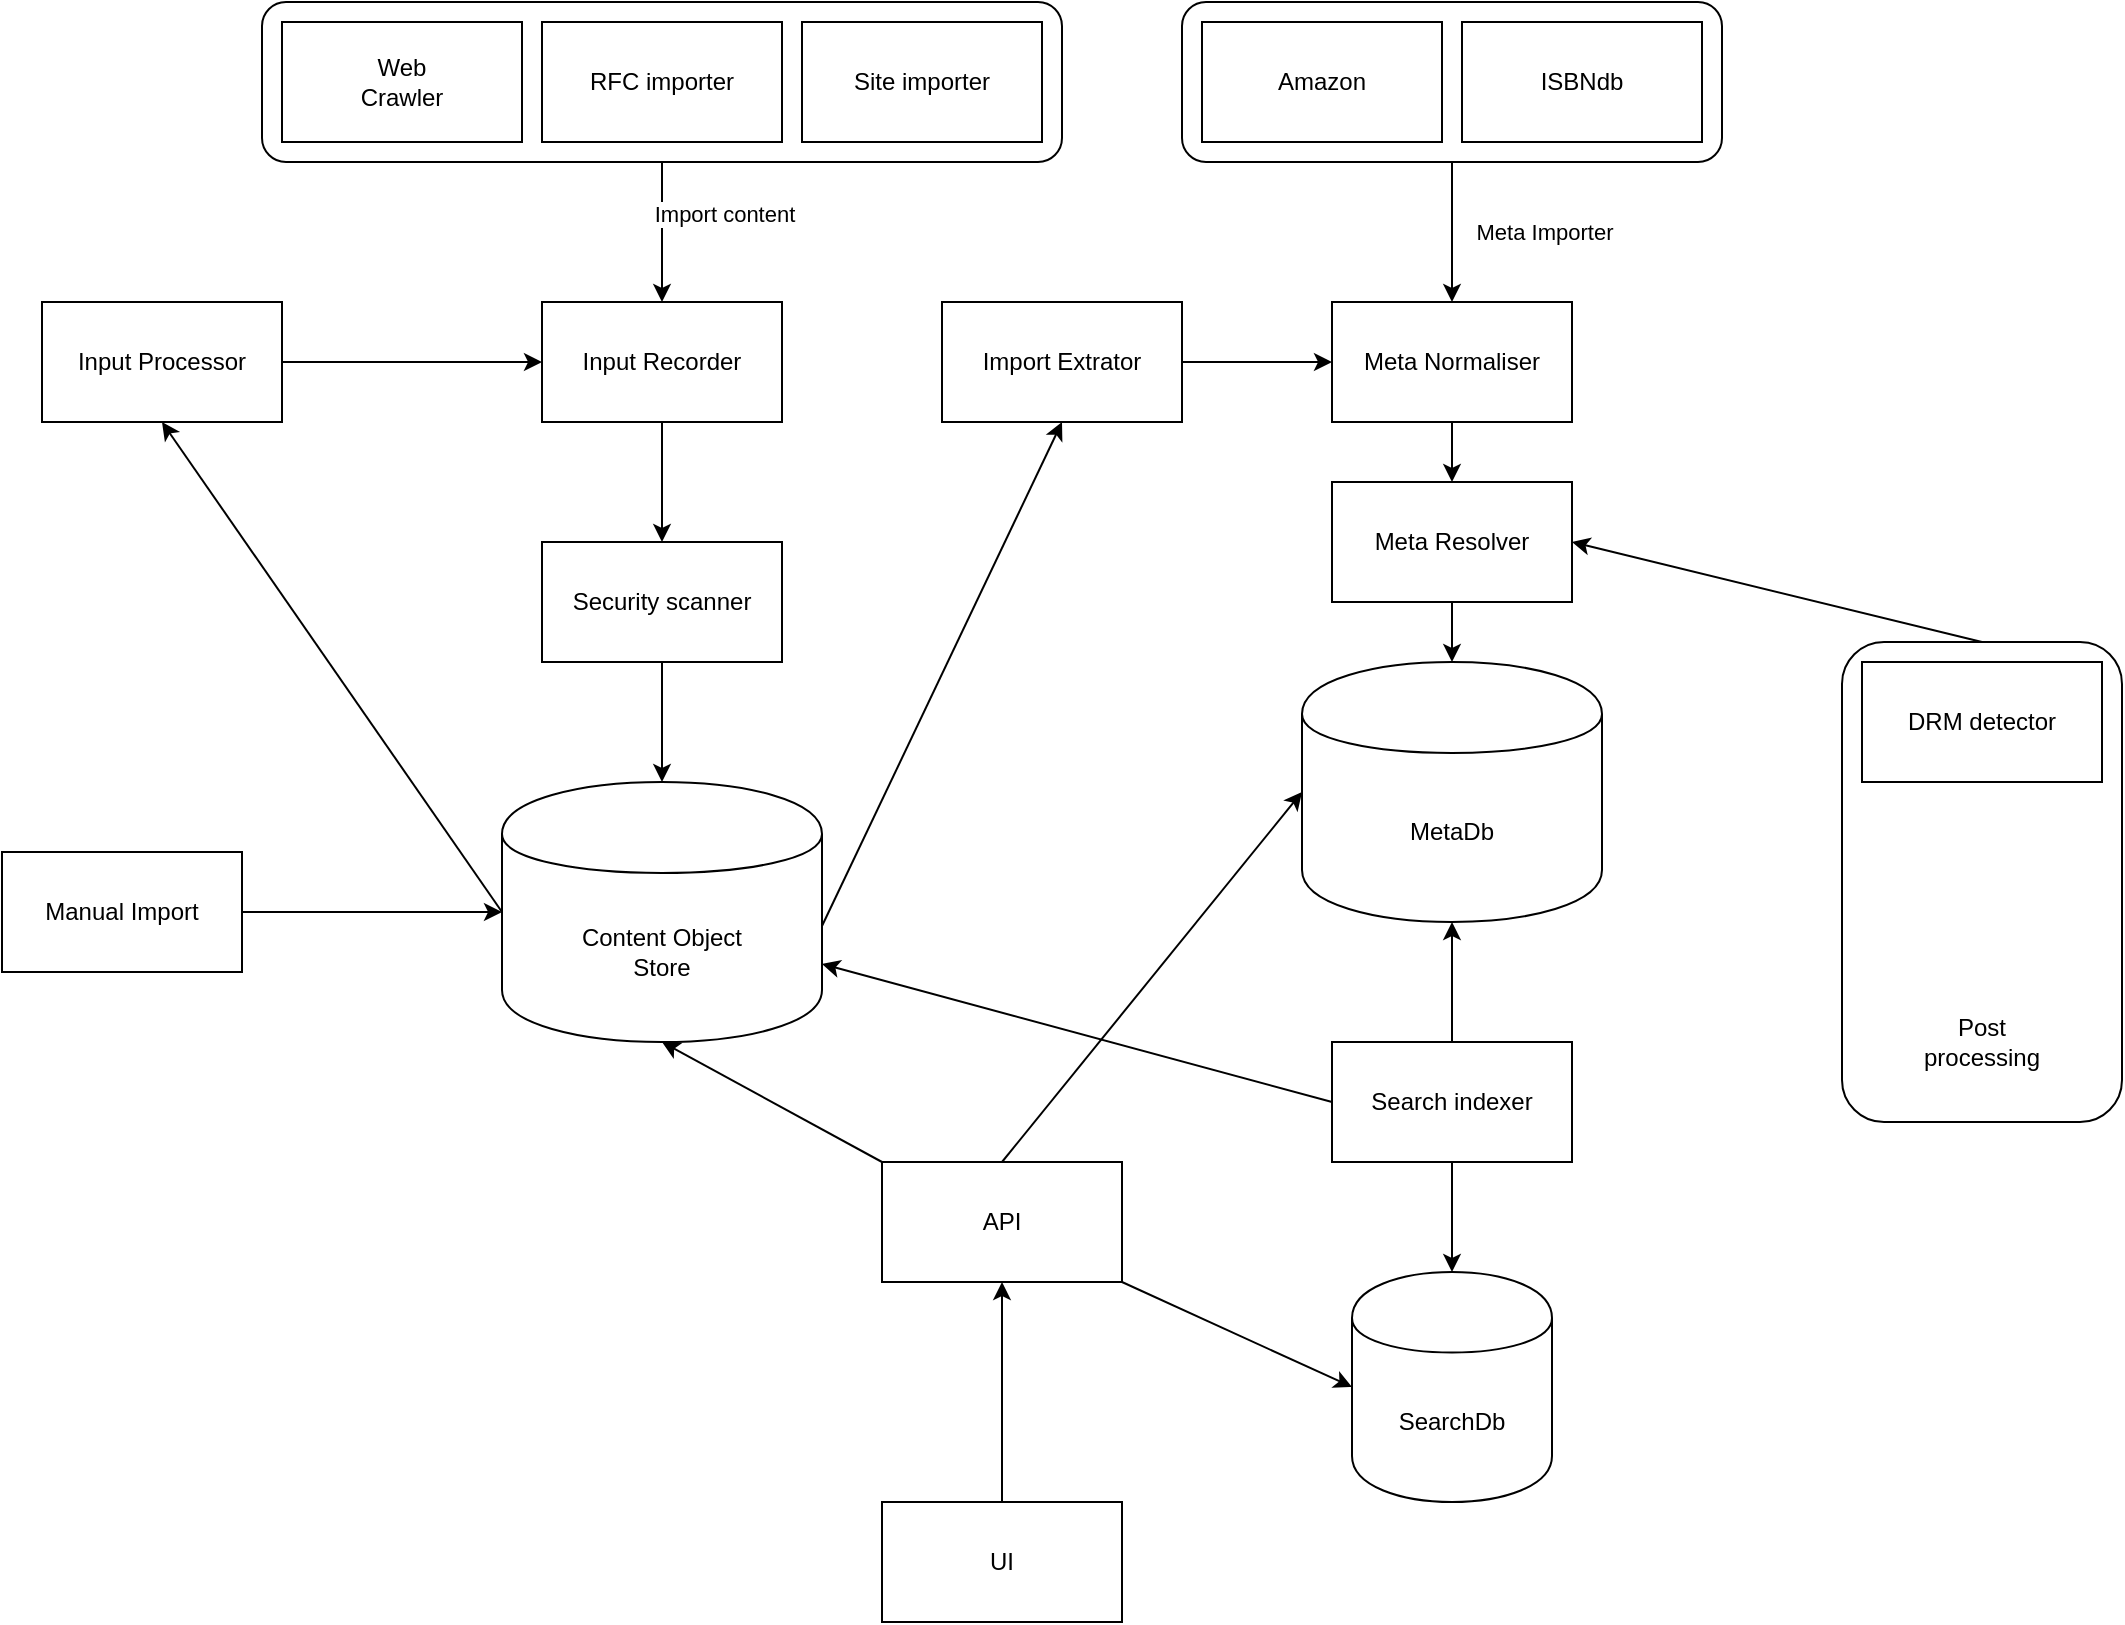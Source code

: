 <mxfile version="13.1.0" type="device"><diagram id="B_D8PbMG8CxomVoJdEJU" name="Page-1"><mxGraphModel dx="2064" dy="1124" grid="1" gridSize="10" guides="1" tooltips="1" connect="1" arrows="1" fold="1" page="1" pageScale="1" pageWidth="1600" pageHeight="1200" math="0" shadow="0"><root><mxCell id="0"/><mxCell id="1" parent="0"/><mxCell id="2D2SsRvG7U8mOf-ngUd1-4" value="" style="endArrow=classic;html=1;exitX=0.5;exitY=1;exitDx=0;exitDy=0;entryX=0.5;entryY=0;entryDx=0;entryDy=0;" edge="1" parent="1" source="2D2SsRvG7U8mOf-ngUd1-20" target="2D2SsRvG7U8mOf-ngUd1-26"><mxGeometry width="50" height="50" relative="1" as="geometry"><mxPoint x="620" y="280" as="sourcePoint"/><mxPoint x="630" y="270" as="targetPoint"/></mxGeometry></mxCell><mxCell id="2D2SsRvG7U8mOf-ngUd1-5" value="Import content" style="edgeLabel;html=1;align=center;verticalAlign=middle;resizable=0;points=[];" vertex="1" connectable="0" parent="2D2SsRvG7U8mOf-ngUd1-4"><mxGeometry x="0.238" y="-1" relative="1" as="geometry"><mxPoint x="31.25" y="-17.32" as="offset"/></mxGeometry></mxCell><mxCell id="2D2SsRvG7U8mOf-ngUd1-8" value="" style="endArrow=classic;html=1;exitX=0.5;exitY=1;exitDx=0;exitDy=0;entryX=0.5;entryY=0;entryDx=0;entryDy=0;" edge="1" parent="1" source="2D2SsRvG7U8mOf-ngUd1-29" target="2D2SsRvG7U8mOf-ngUd1-31"><mxGeometry width="50" height="50" relative="1" as="geometry"><mxPoint x="1060" y="240" as="sourcePoint"/><mxPoint x="1030" y="340" as="targetPoint"/></mxGeometry></mxCell><mxCell id="2D2SsRvG7U8mOf-ngUd1-9" value="Meta Importer" style="edgeLabel;html=1;align=center;verticalAlign=middle;resizable=0;points=[];" vertex="1" connectable="0" parent="2D2SsRvG7U8mOf-ngUd1-8"><mxGeometry x="0.446" y="-2" relative="1" as="geometry"><mxPoint x="48" y="-16" as="offset"/></mxGeometry></mxCell><mxCell id="2D2SsRvG7U8mOf-ngUd1-10" value="Security scanner" style="rounded=0;whiteSpace=wrap;html=1;" vertex="1" parent="1"><mxGeometry x="570" y="410" width="120" height="60" as="geometry"/></mxCell><mxCell id="2D2SsRvG7U8mOf-ngUd1-12" value="Manual Import" style="rounded=0;whiteSpace=wrap;html=1;" vertex="1" parent="1"><mxGeometry x="300" y="565" width="120" height="60" as="geometry"/></mxCell><mxCell id="2D2SsRvG7U8mOf-ngUd1-13" value="API" style="rounded=0;whiteSpace=wrap;html=1;" vertex="1" parent="1"><mxGeometry x="740" y="720" width="120" height="60" as="geometry"/></mxCell><mxCell id="2D2SsRvG7U8mOf-ngUd1-14" value="UI" style="rounded=0;whiteSpace=wrap;html=1;" vertex="1" parent="1"><mxGeometry x="740" y="890" width="120" height="60" as="geometry"/></mxCell><mxCell id="2D2SsRvG7U8mOf-ngUd1-17" value="MetaDb" style="shape=cylinder;whiteSpace=wrap;html=1;boundedLbl=1;backgroundOutline=1;" vertex="1" parent="1"><mxGeometry x="950" y="470" width="150" height="130" as="geometry"/></mxCell><mxCell id="2D2SsRvG7U8mOf-ngUd1-18" value="&lt;div&gt;Content Object&lt;/div&gt;&lt;div&gt;Store&lt;br&gt;&lt;/div&gt;" style="shape=cylinder;whiteSpace=wrap;html=1;boundedLbl=1;backgroundOutline=1;" vertex="1" parent="1"><mxGeometry x="550" y="530" width="160" height="130" as="geometry"/></mxCell><mxCell id="2D2SsRvG7U8mOf-ngUd1-19" value="SearchDb" style="shape=cylinder;whiteSpace=wrap;html=1;boundedLbl=1;backgroundOutline=1;" vertex="1" parent="1"><mxGeometry x="975" y="775" width="100" height="115" as="geometry"/></mxCell><mxCell id="2D2SsRvG7U8mOf-ngUd1-22" value="Input Processor" style="rounded=0;whiteSpace=wrap;html=1;" vertex="1" parent="1"><mxGeometry x="320" y="290" width="120" height="60" as="geometry"/></mxCell><mxCell id="2D2SsRvG7U8mOf-ngUd1-23" value="" style="endArrow=classic;html=1;exitX=1;exitY=0.5;exitDx=0;exitDy=0;entryX=0;entryY=0.5;entryDx=0;entryDy=0;" edge="1" parent="1" source="2D2SsRvG7U8mOf-ngUd1-12" target="2D2SsRvG7U8mOf-ngUd1-18"><mxGeometry width="50" height="50" relative="1" as="geometry"><mxPoint x="450" y="630" as="sourcePoint"/><mxPoint x="500" y="580" as="targetPoint"/></mxGeometry></mxCell><mxCell id="2D2SsRvG7U8mOf-ngUd1-24" value="" style="endArrow=classic;html=1;exitX=0;exitY=0.5;exitDx=0;exitDy=0;entryX=0.5;entryY=1;entryDx=0;entryDy=0;" edge="1" parent="1" source="2D2SsRvG7U8mOf-ngUd1-18" target="2D2SsRvG7U8mOf-ngUd1-22"><mxGeometry width="50" height="50" relative="1" as="geometry"><mxPoint x="480" y="580" as="sourcePoint"/><mxPoint x="530" y="530" as="targetPoint"/></mxGeometry></mxCell><mxCell id="2D2SsRvG7U8mOf-ngUd1-25" value="" style="endArrow=classic;html=1;exitX=1;exitY=0.5;exitDx=0;exitDy=0;entryX=0;entryY=0.5;entryDx=0;entryDy=0;" edge="1" parent="1" source="2D2SsRvG7U8mOf-ngUd1-22" target="2D2SsRvG7U8mOf-ngUd1-26"><mxGeometry width="50" height="50" relative="1" as="geometry"><mxPoint x="500" y="340" as="sourcePoint"/><mxPoint x="600" y="280" as="targetPoint"/></mxGeometry></mxCell><mxCell id="2D2SsRvG7U8mOf-ngUd1-26" value="Input Recorder" style="rounded=0;whiteSpace=wrap;html=1;" vertex="1" parent="1"><mxGeometry x="570" y="290" width="120" height="60" as="geometry"/></mxCell><mxCell id="2D2SsRvG7U8mOf-ngUd1-27" value="" style="endArrow=classic;html=1;exitX=0.5;exitY=1;exitDx=0;exitDy=0;entryX=0.5;entryY=0;entryDx=0;entryDy=0;" edge="1" parent="1" source="2D2SsRvG7U8mOf-ngUd1-26" target="2D2SsRvG7U8mOf-ngUd1-10"><mxGeometry width="50" height="50" relative="1" as="geometry"><mxPoint x="650" y="410" as="sourcePoint"/><mxPoint x="700" y="360" as="targetPoint"/></mxGeometry></mxCell><mxCell id="2D2SsRvG7U8mOf-ngUd1-28" value="" style="endArrow=classic;html=1;exitX=0.5;exitY=1;exitDx=0;exitDy=0;entryX=0.5;entryY=0;entryDx=0;entryDy=0;" edge="1" parent="1" source="2D2SsRvG7U8mOf-ngUd1-10" target="2D2SsRvG7U8mOf-ngUd1-18"><mxGeometry width="50" height="50" relative="1" as="geometry"><mxPoint x="750" y="540" as="sourcePoint"/><mxPoint x="800" y="490" as="targetPoint"/></mxGeometry></mxCell><mxCell id="2D2SsRvG7U8mOf-ngUd1-31" value="Meta Normaliser" style="rounded=0;whiteSpace=wrap;html=1;" vertex="1" parent="1"><mxGeometry x="965" y="290" width="120" height="60" as="geometry"/></mxCell><mxCell id="2D2SsRvG7U8mOf-ngUd1-32" value="Import Extrator" style="rounded=0;whiteSpace=wrap;html=1;" vertex="1" parent="1"><mxGeometry x="770" y="290" width="120" height="60" as="geometry"/></mxCell><mxCell id="2D2SsRvG7U8mOf-ngUd1-33" value="" style="endArrow=classic;html=1;exitX=1;exitY=0.554;exitDx=0;exitDy=0;exitPerimeter=0;entryX=0.5;entryY=1;entryDx=0;entryDy=0;" edge="1" parent="1" source="2D2SsRvG7U8mOf-ngUd1-18" target="2D2SsRvG7U8mOf-ngUd1-32"><mxGeometry width="50" height="50" relative="1" as="geometry"><mxPoint x="790" y="590" as="sourcePoint"/><mxPoint x="840" y="540" as="targetPoint"/></mxGeometry></mxCell><mxCell id="2D2SsRvG7U8mOf-ngUd1-34" value="" style="endArrow=classic;html=1;exitX=1;exitY=0.5;exitDx=0;exitDy=0;entryX=0;entryY=0.5;entryDx=0;entryDy=0;" edge="1" parent="1" source="2D2SsRvG7U8mOf-ngUd1-32" target="2D2SsRvG7U8mOf-ngUd1-31"><mxGeometry width="50" height="50" relative="1" as="geometry"><mxPoint x="830" y="460" as="sourcePoint"/><mxPoint x="880" y="410" as="targetPoint"/></mxGeometry></mxCell><mxCell id="2D2SsRvG7U8mOf-ngUd1-35" value="" style="endArrow=classic;html=1;exitX=0.5;exitY=1;exitDx=0;exitDy=0;entryX=0.5;entryY=0;entryDx=0;entryDy=0;" edge="1" parent="1" source="2D2SsRvG7U8mOf-ngUd1-31" target="2D2SsRvG7U8mOf-ngUd1-36"><mxGeometry width="50" height="50" relative="1" as="geometry"><mxPoint x="990" y="440" as="sourcePoint"/><mxPoint x="1025" y="400" as="targetPoint"/></mxGeometry></mxCell><mxCell id="2D2SsRvG7U8mOf-ngUd1-36" value="Meta Resolver" style="rounded=0;whiteSpace=wrap;html=1;" vertex="1" parent="1"><mxGeometry x="965" y="380" width="120" height="60" as="geometry"/></mxCell><mxCell id="2D2SsRvG7U8mOf-ngUd1-37" value="" style="endArrow=classic;html=1;exitX=0.5;exitY=1;exitDx=0;exitDy=0;entryX=0.5;entryY=0;entryDx=0;entryDy=0;" edge="1" parent="1" source="2D2SsRvG7U8mOf-ngUd1-36" target="2D2SsRvG7U8mOf-ngUd1-17"><mxGeometry width="50" height="50" relative="1" as="geometry"><mxPoint x="850" y="550" as="sourcePoint"/><mxPoint x="900" y="500" as="targetPoint"/></mxGeometry></mxCell><mxCell id="2D2SsRvG7U8mOf-ngUd1-43" value="" style="group" vertex="1" connectable="0" parent="1"><mxGeometry x="1220" y="460" width="140" height="240" as="geometry"/></mxCell><mxCell id="2D2SsRvG7U8mOf-ngUd1-42" value="" style="group" vertex="1" connectable="0" parent="2D2SsRvG7U8mOf-ngUd1-43"><mxGeometry width="140" height="240" as="geometry"/></mxCell><mxCell id="2D2SsRvG7U8mOf-ngUd1-38" value="" style="rounded=1;whiteSpace=wrap;html=1;" vertex="1" parent="2D2SsRvG7U8mOf-ngUd1-42"><mxGeometry width="140" height="240" as="geometry"/></mxCell><mxCell id="2D2SsRvG7U8mOf-ngUd1-11" value="DRM detector" style="rounded=0;whiteSpace=wrap;html=1;" vertex="1" parent="2D2SsRvG7U8mOf-ngUd1-42"><mxGeometry x="10" y="10" width="120" height="60" as="geometry"/></mxCell><mxCell id="2D2SsRvG7U8mOf-ngUd1-39" value="Post processing" style="text;html=1;strokeColor=none;fillColor=none;align=center;verticalAlign=middle;whiteSpace=wrap;rounded=0;" vertex="1" parent="2D2SsRvG7U8mOf-ngUd1-42"><mxGeometry x="50" y="190" width="40" height="20" as="geometry"/></mxCell><mxCell id="2D2SsRvG7U8mOf-ngUd1-44" value="" style="group" vertex="1" connectable="0" parent="1"><mxGeometry x="890" y="140" width="270" height="80" as="geometry"/></mxCell><mxCell id="2D2SsRvG7U8mOf-ngUd1-30" value="" style="group" vertex="1" connectable="0" parent="2D2SsRvG7U8mOf-ngUd1-44"><mxGeometry width="270" height="80" as="geometry"/></mxCell><mxCell id="2D2SsRvG7U8mOf-ngUd1-29" value="" style="rounded=1;whiteSpace=wrap;html=1;" vertex="1" parent="2D2SsRvG7U8mOf-ngUd1-30"><mxGeometry width="270" height="80" as="geometry"/></mxCell><mxCell id="2D2SsRvG7U8mOf-ngUd1-6" value="Amazon" style="rounded=0;whiteSpace=wrap;html=1;" vertex="1" parent="2D2SsRvG7U8mOf-ngUd1-30"><mxGeometry x="10" y="10" width="120" height="60" as="geometry"/></mxCell><mxCell id="2D2SsRvG7U8mOf-ngUd1-7" value="ISBNdb" style="rounded=0;whiteSpace=wrap;html=1;" vertex="1" parent="2D2SsRvG7U8mOf-ngUd1-30"><mxGeometry x="140" y="10" width="120" height="60" as="geometry"/></mxCell><mxCell id="2D2SsRvG7U8mOf-ngUd1-45" value="" style="group" vertex="1" connectable="0" parent="1"><mxGeometry x="430" y="140" width="400" height="80" as="geometry"/></mxCell><mxCell id="2D2SsRvG7U8mOf-ngUd1-21" value="" style="group" vertex="1" connectable="0" parent="2D2SsRvG7U8mOf-ngUd1-45"><mxGeometry width="400" height="80" as="geometry"/></mxCell><mxCell id="2D2SsRvG7U8mOf-ngUd1-20" value="" style="rounded=1;whiteSpace=wrap;html=1;" vertex="1" parent="2D2SsRvG7U8mOf-ngUd1-21"><mxGeometry width="400" height="80" as="geometry"/></mxCell><mxCell id="2D2SsRvG7U8mOf-ngUd1-1" value="&lt;div&gt;Web &lt;br&gt;&lt;/div&gt;&lt;div&gt;Crawler&lt;/div&gt;" style="rounded=0;whiteSpace=wrap;html=1;" vertex="1" parent="2D2SsRvG7U8mOf-ngUd1-21"><mxGeometry x="10" y="10" width="120" height="60" as="geometry"/></mxCell><mxCell id="2D2SsRvG7U8mOf-ngUd1-2" value="RFC importer" style="rounded=0;whiteSpace=wrap;html=1;" vertex="1" parent="2D2SsRvG7U8mOf-ngUd1-21"><mxGeometry x="140" y="10" width="120" height="60" as="geometry"/></mxCell><mxCell id="2D2SsRvG7U8mOf-ngUd1-3" value="Site importer" style="rounded=0;whiteSpace=wrap;html=1;" vertex="1" parent="2D2SsRvG7U8mOf-ngUd1-21"><mxGeometry x="270" y="10" width="120" height="60" as="geometry"/></mxCell><mxCell id="2D2SsRvG7U8mOf-ngUd1-47" value="" style="endArrow=classic;html=1;exitX=0.5;exitY=0;exitDx=0;exitDy=0;entryX=1;entryY=0.5;entryDx=0;entryDy=0;" edge="1" parent="1" source="2D2SsRvG7U8mOf-ngUd1-38" target="2D2SsRvG7U8mOf-ngUd1-36"><mxGeometry width="50" height="50" relative="1" as="geometry"><mxPoint x="810" y="670" as="sourcePoint"/><mxPoint x="860" y="620" as="targetPoint"/></mxGeometry></mxCell><mxCell id="2D2SsRvG7U8mOf-ngUd1-48" value="" style="endArrow=classic;html=1;exitX=0.5;exitY=1;exitDx=0;exitDy=0;entryX=0.5;entryY=0;entryDx=0;entryDy=0;" edge="1" parent="1" source="2D2SsRvG7U8mOf-ngUd1-15" target="2D2SsRvG7U8mOf-ngUd1-19"><mxGeometry width="50" height="50" relative="1" as="geometry"><mxPoint x="960" y="740" as="sourcePoint"/><mxPoint x="1010" y="690" as="targetPoint"/></mxGeometry></mxCell><mxCell id="2D2SsRvG7U8mOf-ngUd1-49" value="" style="endArrow=classic;html=1;exitX=0.5;exitY=0;exitDx=0;exitDy=0;entryX=0;entryY=0.5;entryDx=0;entryDy=0;" edge="1" parent="1" source="2D2SsRvG7U8mOf-ngUd1-13" target="2D2SsRvG7U8mOf-ngUd1-17"><mxGeometry width="50" height="50" relative="1" as="geometry"><mxPoint x="760" y="730" as="sourcePoint"/><mxPoint x="810" y="680" as="targetPoint"/></mxGeometry></mxCell><mxCell id="2D2SsRvG7U8mOf-ngUd1-50" value="" style="endArrow=classic;html=1;exitX=1;exitY=1;exitDx=0;exitDy=0;entryX=0;entryY=0.5;entryDx=0;entryDy=0;" edge="1" parent="1" source="2D2SsRvG7U8mOf-ngUd1-13" target="2D2SsRvG7U8mOf-ngUd1-19"><mxGeometry width="50" height="50" relative="1" as="geometry"><mxPoint x="950" y="980" as="sourcePoint"/><mxPoint x="1000" y="930" as="targetPoint"/></mxGeometry></mxCell><mxCell id="2D2SsRvG7U8mOf-ngUd1-51" value="" style="endArrow=classic;html=1;exitX=0;exitY=0;exitDx=0;exitDy=0;entryX=0.5;entryY=1;entryDx=0;entryDy=0;" edge="1" parent="1" source="2D2SsRvG7U8mOf-ngUd1-13" target="2D2SsRvG7U8mOf-ngUd1-18"><mxGeometry width="50" height="50" relative="1" as="geometry"><mxPoint x="560" y="820" as="sourcePoint"/><mxPoint x="610" y="770" as="targetPoint"/></mxGeometry></mxCell><mxCell id="2D2SsRvG7U8mOf-ngUd1-52" value="" style="endArrow=classic;html=1;exitX=0.5;exitY=0;exitDx=0;exitDy=0;entryX=0.5;entryY=1;entryDx=0;entryDy=0;" edge="1" parent="1" source="2D2SsRvG7U8mOf-ngUd1-14" target="2D2SsRvG7U8mOf-ngUd1-13"><mxGeometry width="50" height="50" relative="1" as="geometry"><mxPoint x="710" y="890" as="sourcePoint"/><mxPoint x="760" y="840" as="targetPoint"/></mxGeometry></mxCell><mxCell id="2D2SsRvG7U8mOf-ngUd1-15" value="Search indexer" style="rounded=0;whiteSpace=wrap;html=1;" vertex="1" parent="1"><mxGeometry x="965" y="660" width="120" height="60" as="geometry"/></mxCell><mxCell id="2D2SsRvG7U8mOf-ngUd1-53" value="" style="endArrow=classic;html=1;exitX=0;exitY=0.5;exitDx=0;exitDy=0;entryX=1;entryY=0.7;entryDx=0;entryDy=0;" edge="1" parent="1" source="2D2SsRvG7U8mOf-ngUd1-15" target="2D2SsRvG7U8mOf-ngUd1-18"><mxGeometry width="50" height="50" relative="1" as="geometry"><mxPoint x="890" y="720" as="sourcePoint"/><mxPoint x="940" y="670" as="targetPoint"/></mxGeometry></mxCell><mxCell id="2D2SsRvG7U8mOf-ngUd1-54" value="" style="endArrow=classic;html=1;exitX=0.5;exitY=0;exitDx=0;exitDy=0;entryX=0.5;entryY=1;entryDx=0;entryDy=0;" edge="1" parent="1" source="2D2SsRvG7U8mOf-ngUd1-15" target="2D2SsRvG7U8mOf-ngUd1-17"><mxGeometry width="50" height="50" relative="1" as="geometry"><mxPoint x="1100" y="670" as="sourcePoint"/><mxPoint x="1150" y="620" as="targetPoint"/></mxGeometry></mxCell></root></mxGraphModel></diagram></mxfile>
